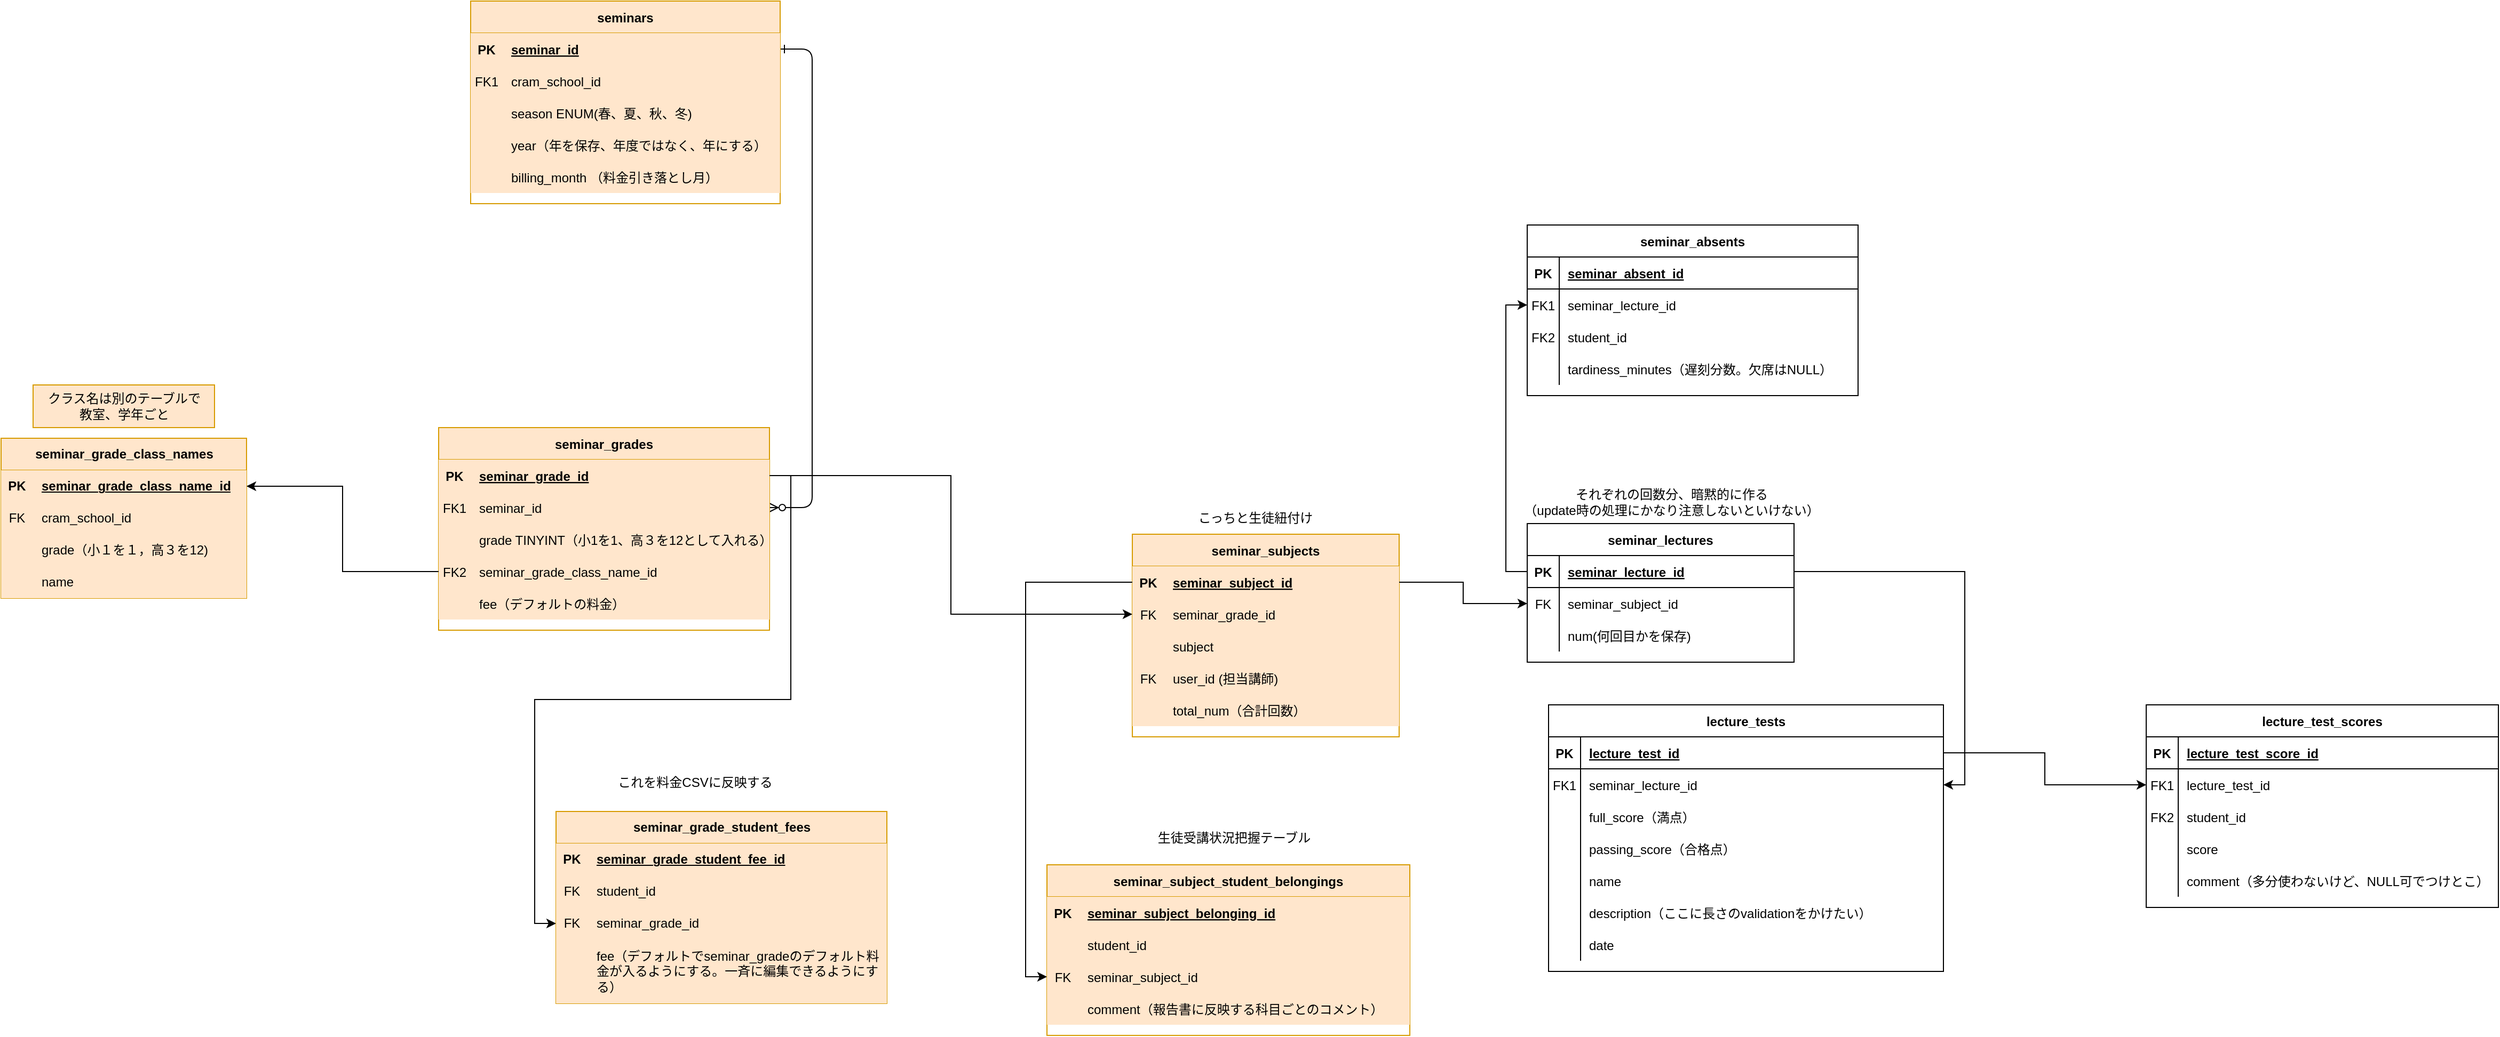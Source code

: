 <mxfile version="26.2.6">
  <diagram id="R2lEEEUBdFMjLlhIrx00" name="Page-1">
    <mxGraphModel dx="2197" dy="831" grid="1" gridSize="10" guides="1" tooltips="1" connect="1" arrows="1" fold="1" page="1" pageScale="1" pageWidth="850" pageHeight="1100" math="0" shadow="0" extFonts="Permanent Marker^https://fonts.googleapis.com/css?family=Permanent+Marker">
      <root>
        <mxCell id="0" />
        <mxCell id="1" parent="0" />
        <mxCell id="C-vyLk0tnHw3VtMMgP7b-12" value="" style="edgeStyle=entityRelationEdgeStyle;endArrow=ERzeroToMany;startArrow=ERone;endFill=1;startFill=0;" parent="1" source="C-vyLk0tnHw3VtMMgP7b-3" target="C-vyLk0tnHw3VtMMgP7b-17" edge="1">
          <mxGeometry width="100" height="100" relative="1" as="geometry">
            <mxPoint x="400" y="180" as="sourcePoint" />
            <mxPoint x="460" y="205" as="targetPoint" />
          </mxGeometry>
        </mxCell>
        <mxCell id="C-vyLk0tnHw3VtMMgP7b-2" value="seminars" style="shape=table;startSize=30;container=1;collapsible=1;childLayout=tableLayout;fixedRows=1;rowLines=0;fontStyle=1;align=center;resizeLast=1;fillColor=#ffe6cc;strokeColor=#d79b00;" parent="1" vertex="1">
          <mxGeometry x="300" y="120" width="290" height="190" as="geometry" />
        </mxCell>
        <mxCell id="C-vyLk0tnHw3VtMMgP7b-3" value="" style="shape=partialRectangle;collapsible=0;dropTarget=0;pointerEvents=0;fillColor=#ffe6cc;points=[[0,0.5],[1,0.5]];portConstraint=eastwest;top=0;left=0;right=0;bottom=1;strokeColor=#d79b00;" parent="C-vyLk0tnHw3VtMMgP7b-2" vertex="1">
          <mxGeometry y="30" width="290" height="30" as="geometry" />
        </mxCell>
        <mxCell id="C-vyLk0tnHw3VtMMgP7b-4" value="PK" style="shape=partialRectangle;overflow=hidden;connectable=0;fillColor=#ffe6cc;top=0;left=0;bottom=0;right=0;fontStyle=1;strokeColor=#d79b00;" parent="C-vyLk0tnHw3VtMMgP7b-3" vertex="1">
          <mxGeometry width="30" height="30" as="geometry">
            <mxRectangle width="30" height="30" as="alternateBounds" />
          </mxGeometry>
        </mxCell>
        <mxCell id="C-vyLk0tnHw3VtMMgP7b-5" value="seminar_id" style="shape=partialRectangle;overflow=hidden;connectable=0;fillColor=#ffe6cc;top=0;left=0;bottom=0;right=0;align=left;spacingLeft=6;fontStyle=5;strokeColor=#d79b00;" parent="C-vyLk0tnHw3VtMMgP7b-3" vertex="1">
          <mxGeometry x="30" width="260" height="30" as="geometry">
            <mxRectangle width="260" height="30" as="alternateBounds" />
          </mxGeometry>
        </mxCell>
        <mxCell id="C-vyLk0tnHw3VtMMgP7b-6" value="" style="shape=partialRectangle;collapsible=0;dropTarget=0;pointerEvents=0;fillColor=#ffe6cc;points=[[0,0.5],[1,0.5]];portConstraint=eastwest;top=0;left=0;right=0;bottom=0;strokeColor=#d79b00;" parent="C-vyLk0tnHw3VtMMgP7b-2" vertex="1">
          <mxGeometry y="60" width="290" height="30" as="geometry" />
        </mxCell>
        <mxCell id="C-vyLk0tnHw3VtMMgP7b-7" value="FK1" style="shape=partialRectangle;overflow=hidden;connectable=0;fillColor=#ffe6cc;top=0;left=0;bottom=0;right=0;strokeColor=#d79b00;" parent="C-vyLk0tnHw3VtMMgP7b-6" vertex="1">
          <mxGeometry width="30" height="30" as="geometry">
            <mxRectangle width="30" height="30" as="alternateBounds" />
          </mxGeometry>
        </mxCell>
        <mxCell id="C-vyLk0tnHw3VtMMgP7b-8" value="cram_school_id" style="shape=partialRectangle;overflow=hidden;connectable=0;fillColor=#ffe6cc;top=0;left=0;bottom=0;right=0;align=left;spacingLeft=6;strokeColor=#d79b00;" parent="C-vyLk0tnHw3VtMMgP7b-6" vertex="1">
          <mxGeometry x="30" width="260" height="30" as="geometry">
            <mxRectangle width="260" height="30" as="alternateBounds" />
          </mxGeometry>
        </mxCell>
        <mxCell id="C-vyLk0tnHw3VtMMgP7b-9" value="" style="shape=partialRectangle;collapsible=0;dropTarget=0;pointerEvents=0;fillColor=#ffe6cc;points=[[0,0.5],[1,0.5]];portConstraint=eastwest;top=0;left=0;right=0;bottom=0;strokeColor=#d79b00;" parent="C-vyLk0tnHw3VtMMgP7b-2" vertex="1">
          <mxGeometry y="90" width="290" height="30" as="geometry" />
        </mxCell>
        <mxCell id="C-vyLk0tnHw3VtMMgP7b-10" value="&#xa;" style="shape=partialRectangle;overflow=hidden;connectable=0;fillColor=#ffe6cc;top=0;left=0;bottom=0;right=0;strokeColor=#d79b00;" parent="C-vyLk0tnHw3VtMMgP7b-9" vertex="1">
          <mxGeometry width="30" height="30" as="geometry">
            <mxRectangle width="30" height="30" as="alternateBounds" />
          </mxGeometry>
        </mxCell>
        <mxCell id="C-vyLk0tnHw3VtMMgP7b-11" value="season ENUM(春、夏、秋、冬)" style="shape=partialRectangle;overflow=hidden;connectable=0;fillColor=#ffe6cc;top=0;left=0;bottom=0;right=0;align=left;spacingLeft=6;strokeColor=#d79b00;" parent="C-vyLk0tnHw3VtMMgP7b-9" vertex="1">
          <mxGeometry x="30" width="260" height="30" as="geometry">
            <mxRectangle width="260" height="30" as="alternateBounds" />
          </mxGeometry>
        </mxCell>
        <mxCell id="bhxIU_9j7YWZjPc_3jV4-1" value="" style="shape=partialRectangle;collapsible=0;dropTarget=0;pointerEvents=0;fillColor=#ffe6cc;points=[[0,0.5],[1,0.5]];portConstraint=eastwest;top=0;left=0;right=0;bottom=0;strokeColor=#d79b00;" parent="C-vyLk0tnHw3VtMMgP7b-2" vertex="1">
          <mxGeometry y="120" width="290" height="30" as="geometry" />
        </mxCell>
        <mxCell id="bhxIU_9j7YWZjPc_3jV4-2" value="&#xa;" style="shape=partialRectangle;overflow=hidden;connectable=0;fillColor=#ffe6cc;top=0;left=0;bottom=0;right=0;strokeColor=#d79b00;" parent="bhxIU_9j7YWZjPc_3jV4-1" vertex="1">
          <mxGeometry width="30" height="30" as="geometry">
            <mxRectangle width="30" height="30" as="alternateBounds" />
          </mxGeometry>
        </mxCell>
        <mxCell id="bhxIU_9j7YWZjPc_3jV4-3" value="year（年を保存、年度ではなく、年にする）" style="shape=partialRectangle;overflow=hidden;connectable=0;fillColor=#ffe6cc;top=0;left=0;bottom=0;right=0;align=left;spacingLeft=6;strokeColor=#d79b00;" parent="bhxIU_9j7YWZjPc_3jV4-1" vertex="1">
          <mxGeometry x="30" width="260" height="30" as="geometry">
            <mxRectangle width="260" height="30" as="alternateBounds" />
          </mxGeometry>
        </mxCell>
        <mxCell id="bhxIU_9j7YWZjPc_3jV4-136" value="" style="shape=partialRectangle;collapsible=0;dropTarget=0;pointerEvents=0;fillColor=#ffe6cc;points=[[0,0.5],[1,0.5]];portConstraint=eastwest;top=0;left=0;right=0;bottom=0;strokeColor=#d79b00;" parent="C-vyLk0tnHw3VtMMgP7b-2" vertex="1">
          <mxGeometry y="150" width="290" height="30" as="geometry" />
        </mxCell>
        <mxCell id="bhxIU_9j7YWZjPc_3jV4-137" value="&#xa;" style="shape=partialRectangle;overflow=hidden;connectable=0;fillColor=#ffe6cc;top=0;left=0;bottom=0;right=0;strokeColor=#d79b00;" parent="bhxIU_9j7YWZjPc_3jV4-136" vertex="1">
          <mxGeometry width="30" height="30" as="geometry">
            <mxRectangle width="30" height="30" as="alternateBounds" />
          </mxGeometry>
        </mxCell>
        <mxCell id="bhxIU_9j7YWZjPc_3jV4-138" value="billing_month （料金引き落とし月）" style="shape=partialRectangle;overflow=hidden;connectable=0;fillColor=#ffe6cc;top=0;left=0;bottom=0;right=0;align=left;spacingLeft=6;strokeColor=#d79b00;" parent="bhxIU_9j7YWZjPc_3jV4-136" vertex="1">
          <mxGeometry x="30" width="260" height="30" as="geometry">
            <mxRectangle width="260" height="30" as="alternateBounds" />
          </mxGeometry>
        </mxCell>
        <mxCell id="C-vyLk0tnHw3VtMMgP7b-13" value="seminar_grades" style="shape=table;startSize=30;container=1;collapsible=1;childLayout=tableLayout;fixedRows=1;rowLines=0;fontStyle=1;align=center;resizeLast=1;fillColor=#ffe6cc;strokeColor=#d79b00;" parent="1" vertex="1">
          <mxGeometry x="270" y="520" width="310" height="190" as="geometry" />
        </mxCell>
        <mxCell id="C-vyLk0tnHw3VtMMgP7b-14" value="" style="shape=partialRectangle;collapsible=0;dropTarget=0;pointerEvents=0;fillColor=#ffe6cc;points=[[0,0.5],[1,0.5]];portConstraint=eastwest;top=0;left=0;right=0;bottom=1;strokeColor=#d79b00;" parent="C-vyLk0tnHw3VtMMgP7b-13" vertex="1">
          <mxGeometry y="30" width="310" height="30" as="geometry" />
        </mxCell>
        <mxCell id="C-vyLk0tnHw3VtMMgP7b-15" value="PK" style="shape=partialRectangle;overflow=hidden;connectable=0;fillColor=#ffe6cc;top=0;left=0;bottom=0;right=0;fontStyle=1;strokeColor=#d79b00;" parent="C-vyLk0tnHw3VtMMgP7b-14" vertex="1">
          <mxGeometry width="30" height="30" as="geometry">
            <mxRectangle width="30" height="30" as="alternateBounds" />
          </mxGeometry>
        </mxCell>
        <mxCell id="C-vyLk0tnHw3VtMMgP7b-16" value="seminar_grade_id" style="shape=partialRectangle;overflow=hidden;connectable=0;fillColor=#ffe6cc;top=0;left=0;bottom=0;right=0;align=left;spacingLeft=6;fontStyle=5;strokeColor=#d79b00;" parent="C-vyLk0tnHw3VtMMgP7b-14" vertex="1">
          <mxGeometry x="30" width="280" height="30" as="geometry">
            <mxRectangle width="280" height="30" as="alternateBounds" />
          </mxGeometry>
        </mxCell>
        <mxCell id="C-vyLk0tnHw3VtMMgP7b-17" value="" style="shape=partialRectangle;collapsible=0;dropTarget=0;pointerEvents=0;fillColor=#ffe6cc;points=[[0,0.5],[1,0.5]];portConstraint=eastwest;top=0;left=0;right=0;bottom=0;strokeColor=#d79b00;" parent="C-vyLk0tnHw3VtMMgP7b-13" vertex="1">
          <mxGeometry y="60" width="310" height="30" as="geometry" />
        </mxCell>
        <mxCell id="C-vyLk0tnHw3VtMMgP7b-18" value="FK1" style="shape=partialRectangle;overflow=hidden;connectable=0;fillColor=#ffe6cc;top=0;left=0;bottom=0;right=0;strokeColor=#d79b00;" parent="C-vyLk0tnHw3VtMMgP7b-17" vertex="1">
          <mxGeometry width="30" height="30" as="geometry">
            <mxRectangle width="30" height="30" as="alternateBounds" />
          </mxGeometry>
        </mxCell>
        <mxCell id="C-vyLk0tnHw3VtMMgP7b-19" value="seminar_id" style="shape=partialRectangle;overflow=hidden;connectable=0;fillColor=#ffe6cc;top=0;left=0;bottom=0;right=0;align=left;spacingLeft=6;strokeColor=#d79b00;" parent="C-vyLk0tnHw3VtMMgP7b-17" vertex="1">
          <mxGeometry x="30" width="280" height="30" as="geometry">
            <mxRectangle width="280" height="30" as="alternateBounds" />
          </mxGeometry>
        </mxCell>
        <mxCell id="bhxIU_9j7YWZjPc_3jV4-40" value="" style="shape=partialRectangle;collapsible=0;dropTarget=0;pointerEvents=0;fillColor=#ffe6cc;points=[[0,0.5],[1,0.5]];portConstraint=eastwest;top=0;left=0;right=0;bottom=0;strokeColor=#d79b00;" parent="C-vyLk0tnHw3VtMMgP7b-13" vertex="1">
          <mxGeometry y="90" width="310" height="30" as="geometry" />
        </mxCell>
        <mxCell id="bhxIU_9j7YWZjPc_3jV4-41" value="&#xa;" style="shape=partialRectangle;overflow=hidden;connectable=0;fillColor=#ffe6cc;top=0;left=0;bottom=0;right=0;strokeColor=#d79b00;" parent="bhxIU_9j7YWZjPc_3jV4-40" vertex="1">
          <mxGeometry width="30" height="30" as="geometry">
            <mxRectangle width="30" height="30" as="alternateBounds" />
          </mxGeometry>
        </mxCell>
        <mxCell id="bhxIU_9j7YWZjPc_3jV4-42" value="grade TINYINT（小1を1、高３を12として入れる）" style="shape=partialRectangle;overflow=hidden;connectable=0;fillColor=#ffe6cc;top=0;left=0;bottom=0;right=0;align=left;spacingLeft=6;strokeColor=#d79b00;" parent="bhxIU_9j7YWZjPc_3jV4-40" vertex="1">
          <mxGeometry x="30" width="280" height="30" as="geometry">
            <mxRectangle width="280" height="30" as="alternateBounds" />
          </mxGeometry>
        </mxCell>
        <mxCell id="bhxIU_9j7YWZjPc_3jV4-43" value="" style="shape=partialRectangle;collapsible=0;dropTarget=0;pointerEvents=0;fillColor=#ffe6cc;points=[[0,0.5],[1,0.5]];portConstraint=eastwest;top=0;left=0;right=0;bottom=0;strokeColor=#d79b00;" parent="C-vyLk0tnHw3VtMMgP7b-13" vertex="1">
          <mxGeometry y="120" width="310" height="30" as="geometry" />
        </mxCell>
        <mxCell id="bhxIU_9j7YWZjPc_3jV4-44" value="FK2" style="shape=partialRectangle;overflow=hidden;connectable=0;fillColor=#ffe6cc;top=0;left=0;bottom=0;right=0;strokeColor=#d79b00;" parent="bhxIU_9j7YWZjPc_3jV4-43" vertex="1">
          <mxGeometry width="30" height="30" as="geometry">
            <mxRectangle width="30" height="30" as="alternateBounds" />
          </mxGeometry>
        </mxCell>
        <mxCell id="bhxIU_9j7YWZjPc_3jV4-45" value="seminar_grade_class_name_id" style="shape=partialRectangle;overflow=hidden;connectable=0;fillColor=#ffe6cc;top=0;left=0;bottom=0;right=0;align=left;spacingLeft=6;strokeColor=#d79b00;" parent="bhxIU_9j7YWZjPc_3jV4-43" vertex="1">
          <mxGeometry x="30" width="280" height="30" as="geometry">
            <mxRectangle width="280" height="30" as="alternateBounds" />
          </mxGeometry>
        </mxCell>
        <mxCell id="C-vyLk0tnHw3VtMMgP7b-20" value="" style="shape=partialRectangle;collapsible=0;dropTarget=0;pointerEvents=0;fillColor=#ffe6cc;points=[[0,0.5],[1,0.5]];portConstraint=eastwest;top=0;left=0;right=0;bottom=0;strokeColor=#d79b00;" parent="C-vyLk0tnHw3VtMMgP7b-13" vertex="1">
          <mxGeometry y="150" width="310" height="30" as="geometry" />
        </mxCell>
        <mxCell id="C-vyLk0tnHw3VtMMgP7b-21" value="" style="shape=partialRectangle;overflow=hidden;connectable=0;fillColor=#ffe6cc;top=0;left=0;bottom=0;right=0;strokeColor=#d79b00;" parent="C-vyLk0tnHw3VtMMgP7b-20" vertex="1">
          <mxGeometry width="30" height="30" as="geometry">
            <mxRectangle width="30" height="30" as="alternateBounds" />
          </mxGeometry>
        </mxCell>
        <mxCell id="C-vyLk0tnHw3VtMMgP7b-22" value="fee（デフォルトの料金）" style="shape=partialRectangle;overflow=hidden;connectable=0;fillColor=#ffe6cc;top=0;left=0;bottom=0;right=0;align=left;spacingLeft=6;strokeColor=#d79b00;" parent="C-vyLk0tnHw3VtMMgP7b-20" vertex="1">
          <mxGeometry x="30" width="280" height="30" as="geometry">
            <mxRectangle width="280" height="30" as="alternateBounds" />
          </mxGeometry>
        </mxCell>
        <mxCell id="bhxIU_9j7YWZjPc_3jV4-23" value="seminar_subjects" style="shape=table;startSize=30;container=1;collapsible=1;childLayout=tableLayout;fixedRows=1;rowLines=0;fontStyle=1;align=center;resizeLast=1;fillColor=#ffe6cc;strokeColor=#d79b00;" parent="1" vertex="1">
          <mxGeometry x="920" y="620" width="250" height="190" as="geometry" />
        </mxCell>
        <mxCell id="bhxIU_9j7YWZjPc_3jV4-24" value="" style="shape=partialRectangle;collapsible=0;dropTarget=0;pointerEvents=0;fillColor=#ffe6cc;points=[[0,0.5],[1,0.5]];portConstraint=eastwest;top=0;left=0;right=0;bottom=1;strokeColor=#d79b00;" parent="bhxIU_9j7YWZjPc_3jV4-23" vertex="1">
          <mxGeometry y="30" width="250" height="30" as="geometry" />
        </mxCell>
        <mxCell id="bhxIU_9j7YWZjPc_3jV4-25" value="PK" style="shape=partialRectangle;overflow=hidden;connectable=0;fillColor=#ffe6cc;top=0;left=0;bottom=0;right=0;fontStyle=1;strokeColor=#d79b00;" parent="bhxIU_9j7YWZjPc_3jV4-24" vertex="1">
          <mxGeometry width="30" height="30" as="geometry">
            <mxRectangle width="30" height="30" as="alternateBounds" />
          </mxGeometry>
        </mxCell>
        <mxCell id="bhxIU_9j7YWZjPc_3jV4-26" value="seminar_subject_id" style="shape=partialRectangle;overflow=hidden;connectable=0;fillColor=#ffe6cc;top=0;left=0;bottom=0;right=0;align=left;spacingLeft=6;fontStyle=5;strokeColor=#d79b00;" parent="bhxIU_9j7YWZjPc_3jV4-24" vertex="1">
          <mxGeometry x="30" width="220" height="30" as="geometry">
            <mxRectangle width="220" height="30" as="alternateBounds" />
          </mxGeometry>
        </mxCell>
        <mxCell id="bhxIU_9j7YWZjPc_3jV4-27" value="" style="shape=partialRectangle;collapsible=0;dropTarget=0;pointerEvents=0;fillColor=#ffe6cc;points=[[0,0.5],[1,0.5]];portConstraint=eastwest;top=0;left=0;right=0;bottom=0;strokeColor=#d79b00;" parent="bhxIU_9j7YWZjPc_3jV4-23" vertex="1">
          <mxGeometry y="60" width="250" height="30" as="geometry" />
        </mxCell>
        <mxCell id="bhxIU_9j7YWZjPc_3jV4-28" value="FK" style="shape=partialRectangle;overflow=hidden;connectable=0;fillColor=#ffe6cc;top=0;left=0;bottom=0;right=0;strokeColor=#d79b00;" parent="bhxIU_9j7YWZjPc_3jV4-27" vertex="1">
          <mxGeometry width="30" height="30" as="geometry">
            <mxRectangle width="30" height="30" as="alternateBounds" />
          </mxGeometry>
        </mxCell>
        <mxCell id="bhxIU_9j7YWZjPc_3jV4-29" value="seminar_grade_id" style="shape=partialRectangle;overflow=hidden;connectable=0;fillColor=#ffe6cc;top=0;left=0;bottom=0;right=0;align=left;spacingLeft=6;strokeColor=#d79b00;" parent="bhxIU_9j7YWZjPc_3jV4-27" vertex="1">
          <mxGeometry x="30" width="220" height="30" as="geometry">
            <mxRectangle width="220" height="30" as="alternateBounds" />
          </mxGeometry>
        </mxCell>
        <mxCell id="bhxIU_9j7YWZjPc_3jV4-30" value="" style="shape=partialRectangle;collapsible=0;dropTarget=0;pointerEvents=0;fillColor=#ffe6cc;points=[[0,0.5],[1,0.5]];portConstraint=eastwest;top=0;left=0;right=0;bottom=0;strokeColor=#d79b00;" parent="bhxIU_9j7YWZjPc_3jV4-23" vertex="1">
          <mxGeometry y="90" width="250" height="30" as="geometry" />
        </mxCell>
        <mxCell id="bhxIU_9j7YWZjPc_3jV4-31" value="&#xa;" style="shape=partialRectangle;overflow=hidden;connectable=0;fillColor=#ffe6cc;top=0;left=0;bottom=0;right=0;strokeColor=#d79b00;" parent="bhxIU_9j7YWZjPc_3jV4-30" vertex="1">
          <mxGeometry width="30" height="30" as="geometry">
            <mxRectangle width="30" height="30" as="alternateBounds" />
          </mxGeometry>
        </mxCell>
        <mxCell id="bhxIU_9j7YWZjPc_3jV4-32" value="subject" style="shape=partialRectangle;overflow=hidden;connectable=0;fillColor=#ffe6cc;top=0;left=0;bottom=0;right=0;align=left;spacingLeft=6;strokeColor=#d79b00;" parent="bhxIU_9j7YWZjPc_3jV4-30" vertex="1">
          <mxGeometry x="30" width="220" height="30" as="geometry">
            <mxRectangle width="220" height="30" as="alternateBounds" />
          </mxGeometry>
        </mxCell>
        <mxCell id="bhxIU_9j7YWZjPc_3jV4-33" value="" style="shape=partialRectangle;collapsible=0;dropTarget=0;pointerEvents=0;fillColor=#ffe6cc;points=[[0,0.5],[1,0.5]];portConstraint=eastwest;top=0;left=0;right=0;bottom=0;strokeColor=#d79b00;" parent="bhxIU_9j7YWZjPc_3jV4-23" vertex="1">
          <mxGeometry y="120" width="250" height="30" as="geometry" />
        </mxCell>
        <mxCell id="bhxIU_9j7YWZjPc_3jV4-34" value="FK" style="shape=partialRectangle;overflow=hidden;connectable=0;fillColor=#ffe6cc;top=0;left=0;bottom=0;right=0;strokeColor=#d79b00;" parent="bhxIU_9j7YWZjPc_3jV4-33" vertex="1">
          <mxGeometry width="30" height="30" as="geometry">
            <mxRectangle width="30" height="30" as="alternateBounds" />
          </mxGeometry>
        </mxCell>
        <mxCell id="bhxIU_9j7YWZjPc_3jV4-35" value="user_id (担当講師)" style="shape=partialRectangle;overflow=hidden;connectable=0;fillColor=#ffe6cc;top=0;left=0;bottom=0;right=0;align=left;spacingLeft=6;strokeColor=#d79b00;" parent="bhxIU_9j7YWZjPc_3jV4-33" vertex="1">
          <mxGeometry x="30" width="220" height="30" as="geometry">
            <mxRectangle width="220" height="30" as="alternateBounds" />
          </mxGeometry>
        </mxCell>
        <mxCell id="bhxIU_9j7YWZjPc_3jV4-64" value="" style="shape=partialRectangle;collapsible=0;dropTarget=0;pointerEvents=0;fillColor=#ffe6cc;points=[[0,0.5],[1,0.5]];portConstraint=eastwest;top=0;left=0;right=0;bottom=0;strokeColor=#d79b00;" parent="bhxIU_9j7YWZjPc_3jV4-23" vertex="1">
          <mxGeometry y="150" width="250" height="30" as="geometry" />
        </mxCell>
        <mxCell id="bhxIU_9j7YWZjPc_3jV4-65" value="" style="shape=partialRectangle;overflow=hidden;connectable=0;fillColor=#ffe6cc;top=0;left=0;bottom=0;right=0;strokeColor=#d79b00;" parent="bhxIU_9j7YWZjPc_3jV4-64" vertex="1">
          <mxGeometry width="30" height="30" as="geometry">
            <mxRectangle width="30" height="30" as="alternateBounds" />
          </mxGeometry>
        </mxCell>
        <mxCell id="bhxIU_9j7YWZjPc_3jV4-66" value="total_num（合計回数）" style="shape=partialRectangle;overflow=hidden;connectable=0;fillColor=#ffe6cc;top=0;left=0;bottom=0;right=0;align=left;spacingLeft=6;strokeColor=#d79b00;" parent="bhxIU_9j7YWZjPc_3jV4-64" vertex="1">
          <mxGeometry x="30" width="220" height="30" as="geometry">
            <mxRectangle width="220" height="30" as="alternateBounds" />
          </mxGeometry>
        </mxCell>
        <mxCell id="bhxIU_9j7YWZjPc_3jV4-39" style="edgeStyle=orthogonalEdgeStyle;rounded=0;orthogonalLoop=1;jettySize=auto;html=1;exitX=1;exitY=0.5;exitDx=0;exitDy=0;" parent="1" source="C-vyLk0tnHw3VtMMgP7b-14" target="bhxIU_9j7YWZjPc_3jV4-27" edge="1">
          <mxGeometry relative="1" as="geometry" />
        </mxCell>
        <mxCell id="bhxIU_9j7YWZjPc_3jV4-46" value="seminar_lectures" style="shape=table;startSize=30;container=1;collapsible=1;childLayout=tableLayout;fixedRows=1;rowLines=0;fontStyle=1;align=center;resizeLast=1;" parent="1" vertex="1">
          <mxGeometry x="1290" y="610" width="250" height="130" as="geometry" />
        </mxCell>
        <mxCell id="bhxIU_9j7YWZjPc_3jV4-47" value="" style="shape=partialRectangle;collapsible=0;dropTarget=0;pointerEvents=0;fillColor=none;points=[[0,0.5],[1,0.5]];portConstraint=eastwest;top=0;left=0;right=0;bottom=1;" parent="bhxIU_9j7YWZjPc_3jV4-46" vertex="1">
          <mxGeometry y="30" width="250" height="30" as="geometry" />
        </mxCell>
        <mxCell id="bhxIU_9j7YWZjPc_3jV4-48" value="PK" style="shape=partialRectangle;overflow=hidden;connectable=0;fillColor=none;top=0;left=0;bottom=0;right=0;fontStyle=1;" parent="bhxIU_9j7YWZjPc_3jV4-47" vertex="1">
          <mxGeometry width="30" height="30" as="geometry">
            <mxRectangle width="30" height="30" as="alternateBounds" />
          </mxGeometry>
        </mxCell>
        <mxCell id="bhxIU_9j7YWZjPc_3jV4-49" value="seminar_lecture_id" style="shape=partialRectangle;overflow=hidden;connectable=0;fillColor=none;top=0;left=0;bottom=0;right=0;align=left;spacingLeft=6;fontStyle=5;" parent="bhxIU_9j7YWZjPc_3jV4-47" vertex="1">
          <mxGeometry x="30" width="220" height="30" as="geometry">
            <mxRectangle width="220" height="30" as="alternateBounds" />
          </mxGeometry>
        </mxCell>
        <mxCell id="bhxIU_9j7YWZjPc_3jV4-50" value="" style="shape=partialRectangle;collapsible=0;dropTarget=0;pointerEvents=0;fillColor=none;points=[[0,0.5],[1,0.5]];portConstraint=eastwest;top=0;left=0;right=0;bottom=0;" parent="bhxIU_9j7YWZjPc_3jV4-46" vertex="1">
          <mxGeometry y="60" width="250" height="30" as="geometry" />
        </mxCell>
        <mxCell id="bhxIU_9j7YWZjPc_3jV4-51" value="FK" style="shape=partialRectangle;overflow=hidden;connectable=0;fillColor=none;top=0;left=0;bottom=0;right=0;" parent="bhxIU_9j7YWZjPc_3jV4-50" vertex="1">
          <mxGeometry width="30" height="30" as="geometry">
            <mxRectangle width="30" height="30" as="alternateBounds" />
          </mxGeometry>
        </mxCell>
        <mxCell id="bhxIU_9j7YWZjPc_3jV4-52" value="seminar_subject_id" style="shape=partialRectangle;overflow=hidden;connectable=0;fillColor=none;top=0;left=0;bottom=0;right=0;align=left;spacingLeft=6;" parent="bhxIU_9j7YWZjPc_3jV4-50" vertex="1">
          <mxGeometry x="30" width="220" height="30" as="geometry">
            <mxRectangle width="220" height="30" as="alternateBounds" />
          </mxGeometry>
        </mxCell>
        <mxCell id="bhxIU_9j7YWZjPc_3jV4-53" value="" style="shape=partialRectangle;collapsible=0;dropTarget=0;pointerEvents=0;fillColor=none;points=[[0,0.5],[1,0.5]];portConstraint=eastwest;top=0;left=0;right=0;bottom=0;" parent="bhxIU_9j7YWZjPc_3jV4-46" vertex="1">
          <mxGeometry y="90" width="250" height="30" as="geometry" />
        </mxCell>
        <mxCell id="bhxIU_9j7YWZjPc_3jV4-54" value="&#xa;" style="shape=partialRectangle;overflow=hidden;connectable=0;fillColor=none;top=0;left=0;bottom=0;right=0;" parent="bhxIU_9j7YWZjPc_3jV4-53" vertex="1">
          <mxGeometry width="30" height="30" as="geometry">
            <mxRectangle width="30" height="30" as="alternateBounds" />
          </mxGeometry>
        </mxCell>
        <mxCell id="bhxIU_9j7YWZjPc_3jV4-55" value="num(何回目かを保存)" style="shape=partialRectangle;overflow=hidden;connectable=0;fillColor=none;top=0;left=0;bottom=0;right=0;align=left;spacingLeft=6;" parent="bhxIU_9j7YWZjPc_3jV4-53" vertex="1">
          <mxGeometry x="30" width="220" height="30" as="geometry">
            <mxRectangle width="220" height="30" as="alternateBounds" />
          </mxGeometry>
        </mxCell>
        <mxCell id="bhxIU_9j7YWZjPc_3jV4-62" style="edgeStyle=orthogonalEdgeStyle;rounded=0;orthogonalLoop=1;jettySize=auto;html=1;exitX=1;exitY=0.5;exitDx=0;exitDy=0;" parent="1" source="bhxIU_9j7YWZjPc_3jV4-24" target="bhxIU_9j7YWZjPc_3jV4-50" edge="1">
          <mxGeometry relative="1" as="geometry" />
        </mxCell>
        <mxCell id="bhxIU_9j7YWZjPc_3jV4-68" value="こっちと生徒紐付け" style="text;html=1;align=center;verticalAlign=middle;resizable=0;points=[];autosize=1;strokeColor=none;fillColor=none;" parent="1" vertex="1">
          <mxGeometry x="970" y="590" width="130" height="30" as="geometry" />
        </mxCell>
        <mxCell id="bhxIU_9j7YWZjPc_3jV4-69" value="クラス名は別のテーブルで&lt;br&gt;教室、学年ごと" style="text;html=1;align=center;verticalAlign=middle;resizable=0;points=[];autosize=1;strokeColor=#d79b00;fillColor=#ffe6cc;" parent="1" vertex="1">
          <mxGeometry x="-110" y="480" width="170" height="40" as="geometry" />
        </mxCell>
        <mxCell id="bhxIU_9j7YWZjPc_3jV4-72" value="seminar_subject_student_belongings" style="shape=table;startSize=30;container=1;collapsible=1;childLayout=tableLayout;fixedRows=1;rowLines=0;fontStyle=1;align=center;resizeLast=1;fillColor=#ffe6cc;strokeColor=#d79b00;" parent="1" vertex="1">
          <mxGeometry x="840" y="930" width="340" height="160" as="geometry" />
        </mxCell>
        <mxCell id="bhxIU_9j7YWZjPc_3jV4-73" value="" style="shape=partialRectangle;collapsible=0;dropTarget=0;pointerEvents=0;fillColor=#ffe6cc;points=[[0,0.5],[1,0.5]];portConstraint=eastwest;top=0;left=0;right=0;bottom=1;strokeColor=#d79b00;" parent="bhxIU_9j7YWZjPc_3jV4-72" vertex="1">
          <mxGeometry y="30" width="340" height="30" as="geometry" />
        </mxCell>
        <mxCell id="bhxIU_9j7YWZjPc_3jV4-74" value="PK" style="shape=partialRectangle;overflow=hidden;connectable=0;fillColor=#ffe6cc;top=0;left=0;bottom=0;right=0;fontStyle=1;strokeColor=#d79b00;" parent="bhxIU_9j7YWZjPc_3jV4-73" vertex="1">
          <mxGeometry width="30" height="30" as="geometry">
            <mxRectangle width="30" height="30" as="alternateBounds" />
          </mxGeometry>
        </mxCell>
        <mxCell id="bhxIU_9j7YWZjPc_3jV4-75" value="seminar_subject_belonging_id" style="shape=partialRectangle;overflow=hidden;connectable=0;fillColor=#ffe6cc;top=0;left=0;bottom=0;right=0;align=left;spacingLeft=6;fontStyle=5;strokeColor=#d79b00;" parent="bhxIU_9j7YWZjPc_3jV4-73" vertex="1">
          <mxGeometry x="30" width="310" height="30" as="geometry">
            <mxRectangle width="310" height="30" as="alternateBounds" />
          </mxGeometry>
        </mxCell>
        <mxCell id="bhxIU_9j7YWZjPc_3jV4-76" value="" style="shape=partialRectangle;collapsible=0;dropTarget=0;pointerEvents=0;fillColor=#ffe6cc;points=[[0,0.5],[1,0.5]];portConstraint=eastwest;top=0;left=0;right=0;bottom=0;strokeColor=#d79b00;" parent="bhxIU_9j7YWZjPc_3jV4-72" vertex="1">
          <mxGeometry y="60" width="340" height="30" as="geometry" />
        </mxCell>
        <mxCell id="bhxIU_9j7YWZjPc_3jV4-77" value="" style="shape=partialRectangle;overflow=hidden;connectable=0;fillColor=#ffe6cc;top=0;left=0;bottom=0;right=0;strokeColor=#d79b00;" parent="bhxIU_9j7YWZjPc_3jV4-76" vertex="1">
          <mxGeometry width="30" height="30" as="geometry">
            <mxRectangle width="30" height="30" as="alternateBounds" />
          </mxGeometry>
        </mxCell>
        <mxCell id="bhxIU_9j7YWZjPc_3jV4-78" value="student_id" style="shape=partialRectangle;overflow=hidden;connectable=0;fillColor=#ffe6cc;top=0;left=0;bottom=0;right=0;align=left;spacingLeft=6;strokeColor=#d79b00;" parent="bhxIU_9j7YWZjPc_3jV4-76" vertex="1">
          <mxGeometry x="30" width="310" height="30" as="geometry">
            <mxRectangle width="310" height="30" as="alternateBounds" />
          </mxGeometry>
        </mxCell>
        <mxCell id="bhxIU_9j7YWZjPc_3jV4-79" value="" style="shape=partialRectangle;collapsible=0;dropTarget=0;pointerEvents=0;fillColor=#ffe6cc;points=[[0,0.5],[1,0.5]];portConstraint=eastwest;top=0;left=0;right=0;bottom=0;strokeColor=#d79b00;" parent="bhxIU_9j7YWZjPc_3jV4-72" vertex="1">
          <mxGeometry y="90" width="340" height="30" as="geometry" />
        </mxCell>
        <mxCell id="bhxIU_9j7YWZjPc_3jV4-80" value="FK" style="shape=partialRectangle;overflow=hidden;connectable=0;fillColor=#ffe6cc;top=0;left=0;bottom=0;right=0;strokeColor=#d79b00;" parent="bhxIU_9j7YWZjPc_3jV4-79" vertex="1">
          <mxGeometry width="30" height="30" as="geometry">
            <mxRectangle width="30" height="30" as="alternateBounds" />
          </mxGeometry>
        </mxCell>
        <mxCell id="bhxIU_9j7YWZjPc_3jV4-81" value="seminar_subject_id" style="shape=partialRectangle;overflow=hidden;connectable=0;fillColor=#ffe6cc;top=0;left=0;bottom=0;right=0;align=left;spacingLeft=6;strokeColor=#d79b00;" parent="bhxIU_9j7YWZjPc_3jV4-79" vertex="1">
          <mxGeometry x="30" width="310" height="30" as="geometry">
            <mxRectangle width="310" height="30" as="alternateBounds" />
          </mxGeometry>
        </mxCell>
        <mxCell id="bhxIU_9j7YWZjPc_3jV4-173" value="" style="shape=partialRectangle;collapsible=0;dropTarget=0;pointerEvents=0;fillColor=#ffe6cc;points=[[0,0.5],[1,0.5]];portConstraint=eastwest;top=0;left=0;right=0;bottom=0;strokeColor=#d79b00;" parent="bhxIU_9j7YWZjPc_3jV4-72" vertex="1">
          <mxGeometry y="120" width="340" height="30" as="geometry" />
        </mxCell>
        <mxCell id="bhxIU_9j7YWZjPc_3jV4-174" value="" style="shape=partialRectangle;overflow=hidden;connectable=0;fillColor=#ffe6cc;top=0;left=0;bottom=0;right=0;strokeColor=#d79b00;" parent="bhxIU_9j7YWZjPc_3jV4-173" vertex="1">
          <mxGeometry width="30" height="30" as="geometry">
            <mxRectangle width="30" height="30" as="alternateBounds" />
          </mxGeometry>
        </mxCell>
        <mxCell id="bhxIU_9j7YWZjPc_3jV4-175" value="comment（報告書に反映する科目ごとのコメント）" style="shape=partialRectangle;overflow=hidden;connectable=0;fillColor=#ffe6cc;top=0;left=0;bottom=0;right=0;align=left;spacingLeft=6;strokeColor=#d79b00;" parent="bhxIU_9j7YWZjPc_3jV4-173" vertex="1">
          <mxGeometry x="30" width="310" height="30" as="geometry">
            <mxRectangle width="310" height="30" as="alternateBounds" />
          </mxGeometry>
        </mxCell>
        <mxCell id="bhxIU_9j7YWZjPc_3jV4-85" style="edgeStyle=orthogonalEdgeStyle;rounded=0;orthogonalLoop=1;jettySize=auto;html=1;exitX=0;exitY=0.5;exitDx=0;exitDy=0;entryX=0;entryY=0.5;entryDx=0;entryDy=0;" parent="1" source="bhxIU_9j7YWZjPc_3jV4-24" target="bhxIU_9j7YWZjPc_3jV4-79" edge="1">
          <mxGeometry relative="1" as="geometry" />
        </mxCell>
        <mxCell id="bhxIU_9j7YWZjPc_3jV4-86" value="seminar_absents" style="shape=table;startSize=30;container=1;collapsible=1;childLayout=tableLayout;fixedRows=1;rowLines=0;fontStyle=1;align=center;resizeLast=1;" parent="1" vertex="1">
          <mxGeometry x="1290" y="330" width="310" height="160" as="geometry" />
        </mxCell>
        <mxCell id="bhxIU_9j7YWZjPc_3jV4-87" value="" style="shape=partialRectangle;collapsible=0;dropTarget=0;pointerEvents=0;fillColor=none;points=[[0,0.5],[1,0.5]];portConstraint=eastwest;top=0;left=0;right=0;bottom=1;" parent="bhxIU_9j7YWZjPc_3jV4-86" vertex="1">
          <mxGeometry y="30" width="310" height="30" as="geometry" />
        </mxCell>
        <mxCell id="bhxIU_9j7YWZjPc_3jV4-88" value="PK" style="shape=partialRectangle;overflow=hidden;connectable=0;fillColor=none;top=0;left=0;bottom=0;right=0;fontStyle=1;" parent="bhxIU_9j7YWZjPc_3jV4-87" vertex="1">
          <mxGeometry width="30" height="30" as="geometry">
            <mxRectangle width="30" height="30" as="alternateBounds" />
          </mxGeometry>
        </mxCell>
        <mxCell id="bhxIU_9j7YWZjPc_3jV4-89" value="seminar_absent_id" style="shape=partialRectangle;overflow=hidden;connectable=0;fillColor=none;top=0;left=0;bottom=0;right=0;align=left;spacingLeft=6;fontStyle=5;" parent="bhxIU_9j7YWZjPc_3jV4-87" vertex="1">
          <mxGeometry x="30" width="280" height="30" as="geometry">
            <mxRectangle width="280" height="30" as="alternateBounds" />
          </mxGeometry>
        </mxCell>
        <mxCell id="bhxIU_9j7YWZjPc_3jV4-90" value="" style="shape=partialRectangle;collapsible=0;dropTarget=0;pointerEvents=0;fillColor=none;points=[[0,0.5],[1,0.5]];portConstraint=eastwest;top=0;left=0;right=0;bottom=0;" parent="bhxIU_9j7YWZjPc_3jV4-86" vertex="1">
          <mxGeometry y="60" width="310" height="30" as="geometry" />
        </mxCell>
        <mxCell id="bhxIU_9j7YWZjPc_3jV4-91" value="FK1" style="shape=partialRectangle;overflow=hidden;connectable=0;fillColor=none;top=0;left=0;bottom=0;right=0;" parent="bhxIU_9j7YWZjPc_3jV4-90" vertex="1">
          <mxGeometry width="30" height="30" as="geometry">
            <mxRectangle width="30" height="30" as="alternateBounds" />
          </mxGeometry>
        </mxCell>
        <mxCell id="bhxIU_9j7YWZjPc_3jV4-92" value="seminar_lecture_id" style="shape=partialRectangle;overflow=hidden;connectable=0;fillColor=none;top=0;left=0;bottom=0;right=0;align=left;spacingLeft=6;" parent="bhxIU_9j7YWZjPc_3jV4-90" vertex="1">
          <mxGeometry x="30" width="280" height="30" as="geometry">
            <mxRectangle width="280" height="30" as="alternateBounds" />
          </mxGeometry>
        </mxCell>
        <mxCell id="bhxIU_9j7YWZjPc_3jV4-93" value="" style="shape=partialRectangle;collapsible=0;dropTarget=0;pointerEvents=0;fillColor=none;points=[[0,0.5],[1,0.5]];portConstraint=eastwest;top=0;left=0;right=0;bottom=0;" parent="bhxIU_9j7YWZjPc_3jV4-86" vertex="1">
          <mxGeometry y="90" width="310" height="30" as="geometry" />
        </mxCell>
        <mxCell id="bhxIU_9j7YWZjPc_3jV4-94" value="FK2" style="shape=partialRectangle;overflow=hidden;connectable=0;fillColor=none;top=0;left=0;bottom=0;right=0;" parent="bhxIU_9j7YWZjPc_3jV4-93" vertex="1">
          <mxGeometry width="30" height="30" as="geometry">
            <mxRectangle width="30" height="30" as="alternateBounds" />
          </mxGeometry>
        </mxCell>
        <mxCell id="bhxIU_9j7YWZjPc_3jV4-95" value="student_id" style="shape=partialRectangle;overflow=hidden;connectable=0;fillColor=none;top=0;left=0;bottom=0;right=0;align=left;spacingLeft=6;" parent="bhxIU_9j7YWZjPc_3jV4-93" vertex="1">
          <mxGeometry x="30" width="280" height="30" as="geometry">
            <mxRectangle width="280" height="30" as="alternateBounds" />
          </mxGeometry>
        </mxCell>
        <mxCell id="bhxIU_9j7YWZjPc_3jV4-96" value="" style="shape=partialRectangle;collapsible=0;dropTarget=0;pointerEvents=0;fillColor=none;points=[[0,0.5],[1,0.5]];portConstraint=eastwest;top=0;left=0;right=0;bottom=0;" parent="bhxIU_9j7YWZjPc_3jV4-86" vertex="1">
          <mxGeometry y="120" width="310" height="30" as="geometry" />
        </mxCell>
        <mxCell id="bhxIU_9j7YWZjPc_3jV4-97" value="" style="shape=partialRectangle;overflow=hidden;connectable=0;fillColor=none;top=0;left=0;bottom=0;right=0;" parent="bhxIU_9j7YWZjPc_3jV4-96" vertex="1">
          <mxGeometry width="30" height="30" as="geometry">
            <mxRectangle width="30" height="30" as="alternateBounds" />
          </mxGeometry>
        </mxCell>
        <mxCell id="bhxIU_9j7YWZjPc_3jV4-98" value="tardiness_minutes（遅刻分数。欠席はNULL）" style="shape=partialRectangle;overflow=hidden;connectable=0;fillColor=none;top=0;left=0;bottom=0;right=0;align=left;spacingLeft=6;" parent="bhxIU_9j7YWZjPc_3jV4-96" vertex="1">
          <mxGeometry x="30" width="280" height="30" as="geometry">
            <mxRectangle width="280" height="30" as="alternateBounds" />
          </mxGeometry>
        </mxCell>
        <mxCell id="bhxIU_9j7YWZjPc_3jV4-99" style="edgeStyle=orthogonalEdgeStyle;rounded=0;orthogonalLoop=1;jettySize=auto;html=1;exitX=0;exitY=0.5;exitDx=0;exitDy=0;entryX=0;entryY=0.5;entryDx=0;entryDy=0;" parent="1" source="bhxIU_9j7YWZjPc_3jV4-47" target="bhxIU_9j7YWZjPc_3jV4-90" edge="1">
          <mxGeometry relative="1" as="geometry" />
        </mxCell>
        <mxCell id="bhxIU_9j7YWZjPc_3jV4-100" value="lecture_tests" style="shape=table;startSize=30;container=1;collapsible=1;childLayout=tableLayout;fixedRows=1;rowLines=0;fontStyle=1;align=center;resizeLast=1;" parent="1" vertex="1">
          <mxGeometry x="1310" y="780" width="370" height="250" as="geometry" />
        </mxCell>
        <mxCell id="bhxIU_9j7YWZjPc_3jV4-101" value="" style="shape=partialRectangle;collapsible=0;dropTarget=0;pointerEvents=0;fillColor=none;points=[[0,0.5],[1,0.5]];portConstraint=eastwest;top=0;left=0;right=0;bottom=1;" parent="bhxIU_9j7YWZjPc_3jV4-100" vertex="1">
          <mxGeometry y="30" width="370" height="30" as="geometry" />
        </mxCell>
        <mxCell id="bhxIU_9j7YWZjPc_3jV4-102" value="PK" style="shape=partialRectangle;overflow=hidden;connectable=0;fillColor=none;top=0;left=0;bottom=0;right=0;fontStyle=1;" parent="bhxIU_9j7YWZjPc_3jV4-101" vertex="1">
          <mxGeometry width="30" height="30" as="geometry">
            <mxRectangle width="30" height="30" as="alternateBounds" />
          </mxGeometry>
        </mxCell>
        <mxCell id="bhxIU_9j7YWZjPc_3jV4-103" value="lecture_test_id" style="shape=partialRectangle;overflow=hidden;connectable=0;fillColor=none;top=0;left=0;bottom=0;right=0;align=left;spacingLeft=6;fontStyle=5;" parent="bhxIU_9j7YWZjPc_3jV4-101" vertex="1">
          <mxGeometry x="30" width="340" height="30" as="geometry">
            <mxRectangle width="340" height="30" as="alternateBounds" />
          </mxGeometry>
        </mxCell>
        <mxCell id="bhxIU_9j7YWZjPc_3jV4-104" value="" style="shape=partialRectangle;collapsible=0;dropTarget=0;pointerEvents=0;fillColor=none;points=[[0,0.5],[1,0.5]];portConstraint=eastwest;top=0;left=0;right=0;bottom=0;" parent="bhxIU_9j7YWZjPc_3jV4-100" vertex="1">
          <mxGeometry y="60" width="370" height="30" as="geometry" />
        </mxCell>
        <mxCell id="bhxIU_9j7YWZjPc_3jV4-105" value="FK1" style="shape=partialRectangle;overflow=hidden;connectable=0;fillColor=none;top=0;left=0;bottom=0;right=0;" parent="bhxIU_9j7YWZjPc_3jV4-104" vertex="1">
          <mxGeometry width="30" height="30" as="geometry">
            <mxRectangle width="30" height="30" as="alternateBounds" />
          </mxGeometry>
        </mxCell>
        <mxCell id="bhxIU_9j7YWZjPc_3jV4-106" value="seminar_lecture_id" style="shape=partialRectangle;overflow=hidden;connectable=0;fillColor=none;top=0;left=0;bottom=0;right=0;align=left;spacingLeft=6;" parent="bhxIU_9j7YWZjPc_3jV4-104" vertex="1">
          <mxGeometry x="30" width="340" height="30" as="geometry">
            <mxRectangle width="340" height="30" as="alternateBounds" />
          </mxGeometry>
        </mxCell>
        <mxCell id="bhxIU_9j7YWZjPc_3jV4-107" value="" style="shape=partialRectangle;collapsible=0;dropTarget=0;pointerEvents=0;fillColor=none;points=[[0,0.5],[1,0.5]];portConstraint=eastwest;top=0;left=0;right=0;bottom=0;" parent="bhxIU_9j7YWZjPc_3jV4-100" vertex="1">
          <mxGeometry y="90" width="370" height="30" as="geometry" />
        </mxCell>
        <mxCell id="bhxIU_9j7YWZjPc_3jV4-108" value="" style="shape=partialRectangle;overflow=hidden;connectable=0;fillColor=none;top=0;left=0;bottom=0;right=0;" parent="bhxIU_9j7YWZjPc_3jV4-107" vertex="1">
          <mxGeometry width="30" height="30" as="geometry">
            <mxRectangle width="30" height="30" as="alternateBounds" />
          </mxGeometry>
        </mxCell>
        <mxCell id="bhxIU_9j7YWZjPc_3jV4-109" value="full_score（満点）" style="shape=partialRectangle;overflow=hidden;connectable=0;fillColor=none;top=0;left=0;bottom=0;right=0;align=left;spacingLeft=6;" parent="bhxIU_9j7YWZjPc_3jV4-107" vertex="1">
          <mxGeometry x="30" width="340" height="30" as="geometry">
            <mxRectangle width="340" height="30" as="alternateBounds" />
          </mxGeometry>
        </mxCell>
        <mxCell id="bhxIU_9j7YWZjPc_3jV4-120" value="" style="shape=partialRectangle;collapsible=0;dropTarget=0;pointerEvents=0;fillColor=none;points=[[0,0.5],[1,0.5]];portConstraint=eastwest;top=0;left=0;right=0;bottom=0;" parent="bhxIU_9j7YWZjPc_3jV4-100" vertex="1">
          <mxGeometry y="120" width="370" height="30" as="geometry" />
        </mxCell>
        <mxCell id="bhxIU_9j7YWZjPc_3jV4-121" value="" style="shape=partialRectangle;overflow=hidden;connectable=0;fillColor=none;top=0;left=0;bottom=0;right=0;" parent="bhxIU_9j7YWZjPc_3jV4-120" vertex="1">
          <mxGeometry width="30" height="30" as="geometry">
            <mxRectangle width="30" height="30" as="alternateBounds" />
          </mxGeometry>
        </mxCell>
        <mxCell id="bhxIU_9j7YWZjPc_3jV4-122" value="passing_score（合格点）" style="shape=partialRectangle;overflow=hidden;connectable=0;fillColor=none;top=0;left=0;bottom=0;right=0;align=left;spacingLeft=6;" parent="bhxIU_9j7YWZjPc_3jV4-120" vertex="1">
          <mxGeometry x="30" width="340" height="30" as="geometry">
            <mxRectangle width="340" height="30" as="alternateBounds" />
          </mxGeometry>
        </mxCell>
        <mxCell id="bhxIU_9j7YWZjPc_3jV4-110" value="" style="shape=partialRectangle;collapsible=0;dropTarget=0;pointerEvents=0;fillColor=none;points=[[0,0.5],[1,0.5]];portConstraint=eastwest;top=0;left=0;right=0;bottom=0;" parent="bhxIU_9j7YWZjPc_3jV4-100" vertex="1">
          <mxGeometry y="150" width="370" height="30" as="geometry" />
        </mxCell>
        <mxCell id="bhxIU_9j7YWZjPc_3jV4-111" value="" style="shape=partialRectangle;overflow=hidden;connectable=0;fillColor=none;top=0;left=0;bottom=0;right=0;" parent="bhxIU_9j7YWZjPc_3jV4-110" vertex="1">
          <mxGeometry width="30" height="30" as="geometry">
            <mxRectangle width="30" height="30" as="alternateBounds" />
          </mxGeometry>
        </mxCell>
        <mxCell id="bhxIU_9j7YWZjPc_3jV4-112" value="name" style="shape=partialRectangle;overflow=hidden;connectable=0;fillColor=none;top=0;left=0;bottom=0;right=0;align=left;spacingLeft=6;" parent="bhxIU_9j7YWZjPc_3jV4-110" vertex="1">
          <mxGeometry x="30" width="340" height="30" as="geometry">
            <mxRectangle width="340" height="30" as="alternateBounds" />
          </mxGeometry>
        </mxCell>
        <mxCell id="bhxIU_9j7YWZjPc_3jV4-113" value="" style="shape=partialRectangle;collapsible=0;dropTarget=0;pointerEvents=0;fillColor=none;points=[[0,0.5],[1,0.5]];portConstraint=eastwest;top=0;left=0;right=0;bottom=0;" parent="bhxIU_9j7YWZjPc_3jV4-100" vertex="1">
          <mxGeometry y="180" width="370" height="30" as="geometry" />
        </mxCell>
        <mxCell id="bhxIU_9j7YWZjPc_3jV4-114" value="" style="shape=partialRectangle;overflow=hidden;connectable=0;fillColor=none;top=0;left=0;bottom=0;right=0;" parent="bhxIU_9j7YWZjPc_3jV4-113" vertex="1">
          <mxGeometry width="30" height="30" as="geometry">
            <mxRectangle width="30" height="30" as="alternateBounds" />
          </mxGeometry>
        </mxCell>
        <mxCell id="bhxIU_9j7YWZjPc_3jV4-115" value="description（ここに長さのvalidationをかけたい）" style="shape=partialRectangle;overflow=hidden;connectable=0;fillColor=none;top=0;left=0;bottom=0;right=0;align=left;spacingLeft=6;" parent="bhxIU_9j7YWZjPc_3jV4-113" vertex="1">
          <mxGeometry x="30" width="340" height="30" as="geometry">
            <mxRectangle width="340" height="30" as="alternateBounds" />
          </mxGeometry>
        </mxCell>
        <mxCell id="bhxIU_9j7YWZjPc_3jV4-116" value="" style="shape=partialRectangle;collapsible=0;dropTarget=0;pointerEvents=0;fillColor=none;points=[[0,0.5],[1,0.5]];portConstraint=eastwest;top=0;left=0;right=0;bottom=0;" parent="bhxIU_9j7YWZjPc_3jV4-100" vertex="1">
          <mxGeometry y="210" width="370" height="30" as="geometry" />
        </mxCell>
        <mxCell id="bhxIU_9j7YWZjPc_3jV4-117" value="" style="shape=partialRectangle;overflow=hidden;connectable=0;fillColor=none;top=0;left=0;bottom=0;right=0;" parent="bhxIU_9j7YWZjPc_3jV4-116" vertex="1">
          <mxGeometry width="30" height="30" as="geometry">
            <mxRectangle width="30" height="30" as="alternateBounds" />
          </mxGeometry>
        </mxCell>
        <mxCell id="bhxIU_9j7YWZjPc_3jV4-118" value="date" style="shape=partialRectangle;overflow=hidden;connectable=0;fillColor=none;top=0;left=0;bottom=0;right=0;align=left;spacingLeft=6;" parent="bhxIU_9j7YWZjPc_3jV4-116" vertex="1">
          <mxGeometry x="30" width="340" height="30" as="geometry">
            <mxRectangle width="340" height="30" as="alternateBounds" />
          </mxGeometry>
        </mxCell>
        <mxCell id="bhxIU_9j7YWZjPc_3jV4-119" style="edgeStyle=orthogonalEdgeStyle;rounded=0;orthogonalLoop=1;jettySize=auto;html=1;exitX=1;exitY=0.5;exitDx=0;exitDy=0;entryX=1;entryY=0.5;entryDx=0;entryDy=0;" parent="1" source="bhxIU_9j7YWZjPc_3jV4-47" target="bhxIU_9j7YWZjPc_3jV4-104" edge="1">
          <mxGeometry relative="1" as="geometry" />
        </mxCell>
        <mxCell id="bhxIU_9j7YWZjPc_3jV4-123" value="seminar_grade_student_fees" style="shape=table;startSize=30;container=1;collapsible=1;childLayout=tableLayout;fixedRows=1;rowLines=0;fontStyle=1;align=center;resizeLast=1;html=1;fillColor=#ffe6cc;strokeColor=#d79b00;" parent="1" vertex="1">
          <mxGeometry x="380" y="880" width="310" height="180" as="geometry" />
        </mxCell>
        <mxCell id="bhxIU_9j7YWZjPc_3jV4-124" value="" style="shape=tableRow;horizontal=0;startSize=0;swimlaneHead=0;swimlaneBody=0;fillColor=#ffe6cc;collapsible=0;dropTarget=0;points=[[0,0.5],[1,0.5]];portConstraint=eastwest;top=0;left=0;right=0;bottom=1;strokeColor=#d79b00;" parent="bhxIU_9j7YWZjPc_3jV4-123" vertex="1">
          <mxGeometry y="30" width="310" height="30" as="geometry" />
        </mxCell>
        <mxCell id="bhxIU_9j7YWZjPc_3jV4-125" value="PK" style="shape=partialRectangle;connectable=0;fillColor=#ffe6cc;top=0;left=0;bottom=0;right=0;fontStyle=1;overflow=hidden;whiteSpace=wrap;html=1;strokeColor=#d79b00;" parent="bhxIU_9j7YWZjPc_3jV4-124" vertex="1">
          <mxGeometry width="30" height="30" as="geometry">
            <mxRectangle width="30" height="30" as="alternateBounds" />
          </mxGeometry>
        </mxCell>
        <mxCell id="bhxIU_9j7YWZjPc_3jV4-126" value="seminar_grade_student_fee_id" style="shape=partialRectangle;connectable=0;fillColor=#ffe6cc;top=0;left=0;bottom=0;right=0;align=left;spacingLeft=6;fontStyle=5;overflow=hidden;whiteSpace=wrap;html=1;strokeColor=#d79b00;" parent="bhxIU_9j7YWZjPc_3jV4-124" vertex="1">
          <mxGeometry x="30" width="280" height="30" as="geometry">
            <mxRectangle width="280" height="30" as="alternateBounds" />
          </mxGeometry>
        </mxCell>
        <mxCell id="bhxIU_9j7YWZjPc_3jV4-127" value="" style="shape=tableRow;horizontal=0;startSize=0;swimlaneHead=0;swimlaneBody=0;fillColor=#ffe6cc;collapsible=0;dropTarget=0;points=[[0,0.5],[1,0.5]];portConstraint=eastwest;top=0;left=0;right=0;bottom=0;strokeColor=#d79b00;" parent="bhxIU_9j7YWZjPc_3jV4-123" vertex="1">
          <mxGeometry y="60" width="310" height="30" as="geometry" />
        </mxCell>
        <mxCell id="bhxIU_9j7YWZjPc_3jV4-128" value="FK" style="shape=partialRectangle;connectable=0;fillColor=#ffe6cc;top=0;left=0;bottom=0;right=0;editable=1;overflow=hidden;whiteSpace=wrap;html=1;strokeColor=#d79b00;" parent="bhxIU_9j7YWZjPc_3jV4-127" vertex="1">
          <mxGeometry width="30" height="30" as="geometry">
            <mxRectangle width="30" height="30" as="alternateBounds" />
          </mxGeometry>
        </mxCell>
        <mxCell id="bhxIU_9j7YWZjPc_3jV4-129" value="student_id" style="shape=partialRectangle;connectable=0;fillColor=#ffe6cc;top=0;left=0;bottom=0;right=0;align=left;spacingLeft=6;overflow=hidden;whiteSpace=wrap;html=1;strokeColor=#d79b00;" parent="bhxIU_9j7YWZjPc_3jV4-127" vertex="1">
          <mxGeometry x="30" width="280" height="30" as="geometry">
            <mxRectangle width="280" height="30" as="alternateBounds" />
          </mxGeometry>
        </mxCell>
        <mxCell id="bhxIU_9j7YWZjPc_3jV4-130" value="" style="shape=tableRow;horizontal=0;startSize=0;swimlaneHead=0;swimlaneBody=0;fillColor=#ffe6cc;collapsible=0;dropTarget=0;points=[[0,0.5],[1,0.5]];portConstraint=eastwest;top=0;left=0;right=0;bottom=0;strokeColor=#d79b00;" parent="bhxIU_9j7YWZjPc_3jV4-123" vertex="1">
          <mxGeometry y="90" width="310" height="30" as="geometry" />
        </mxCell>
        <mxCell id="bhxIU_9j7YWZjPc_3jV4-131" value="FK" style="shape=partialRectangle;connectable=0;fillColor=#ffe6cc;top=0;left=0;bottom=0;right=0;editable=1;overflow=hidden;whiteSpace=wrap;html=1;strokeColor=#d79b00;" parent="bhxIU_9j7YWZjPc_3jV4-130" vertex="1">
          <mxGeometry width="30" height="30" as="geometry">
            <mxRectangle width="30" height="30" as="alternateBounds" />
          </mxGeometry>
        </mxCell>
        <mxCell id="bhxIU_9j7YWZjPc_3jV4-132" value="seminar_grade_id" style="shape=partialRectangle;connectable=0;fillColor=#ffe6cc;top=0;left=0;bottom=0;right=0;align=left;spacingLeft=6;overflow=hidden;whiteSpace=wrap;html=1;strokeColor=#d79b00;" parent="bhxIU_9j7YWZjPc_3jV4-130" vertex="1">
          <mxGeometry x="30" width="280" height="30" as="geometry">
            <mxRectangle width="280" height="30" as="alternateBounds" />
          </mxGeometry>
        </mxCell>
        <mxCell id="bhxIU_9j7YWZjPc_3jV4-133" value="" style="shape=tableRow;horizontal=0;startSize=0;swimlaneHead=0;swimlaneBody=0;fillColor=#ffe6cc;collapsible=0;dropTarget=0;points=[[0,0.5],[1,0.5]];portConstraint=eastwest;top=0;left=0;right=0;bottom=0;strokeColor=#d79b00;" parent="bhxIU_9j7YWZjPc_3jV4-123" vertex="1">
          <mxGeometry y="120" width="310" height="60" as="geometry" />
        </mxCell>
        <mxCell id="bhxIU_9j7YWZjPc_3jV4-134" value="" style="shape=partialRectangle;connectable=0;fillColor=#ffe6cc;top=0;left=0;bottom=0;right=0;editable=1;overflow=hidden;whiteSpace=wrap;html=1;strokeColor=#d79b00;" parent="bhxIU_9j7YWZjPc_3jV4-133" vertex="1">
          <mxGeometry width="30" height="60" as="geometry">
            <mxRectangle width="30" height="60" as="alternateBounds" />
          </mxGeometry>
        </mxCell>
        <mxCell id="bhxIU_9j7YWZjPc_3jV4-135" value="fee（デフォルトでseminar_gradeのデフォルト料金が入るようにする。一斉に編集できるようにする）" style="shape=partialRectangle;connectable=0;fillColor=#ffe6cc;top=0;left=0;bottom=0;right=0;align=left;spacingLeft=6;overflow=hidden;whiteSpace=wrap;html=1;strokeColor=#d79b00;" parent="bhxIU_9j7YWZjPc_3jV4-133" vertex="1">
          <mxGeometry x="30" width="280" height="60" as="geometry">
            <mxRectangle width="280" height="60" as="alternateBounds" />
          </mxGeometry>
        </mxCell>
        <mxCell id="bhxIU_9j7YWZjPc_3jV4-139" style="edgeStyle=orthogonalEdgeStyle;rounded=0;orthogonalLoop=1;jettySize=auto;html=1;exitX=1;exitY=0.5;exitDx=0;exitDy=0;" parent="1" source="C-vyLk0tnHw3VtMMgP7b-14" target="bhxIU_9j7YWZjPc_3jV4-130" edge="1">
          <mxGeometry relative="1" as="geometry" />
        </mxCell>
        <mxCell id="bhxIU_9j7YWZjPc_3jV4-140" value="生徒受講状況把握テーブル" style="text;html=1;align=center;verticalAlign=middle;resizable=0;points=[];autosize=1;strokeColor=none;fillColor=none;" parent="1" vertex="1">
          <mxGeometry x="930" y="890" width="170" height="30" as="geometry" />
        </mxCell>
        <mxCell id="bhxIU_9j7YWZjPc_3jV4-141" value="それぞれの回数分、暗黙的に作る&lt;br&gt;（update時の処理にかなり注意しないといけない）" style="text;html=1;align=center;verticalAlign=middle;resizable=0;points=[];autosize=1;strokeColor=none;fillColor=none;" parent="1" vertex="1">
          <mxGeometry x="1275" y="570" width="300" height="40" as="geometry" />
        </mxCell>
        <mxCell id="bhxIU_9j7YWZjPc_3jV4-142" value="これを料金CSVに反映する" style="text;html=1;align=center;verticalAlign=middle;resizable=0;points=[];autosize=1;strokeColor=none;fillColor=none;" parent="1" vertex="1">
          <mxGeometry x="425" y="838" width="170" height="30" as="geometry" />
        </mxCell>
        <mxCell id="bhxIU_9j7YWZjPc_3jV4-143" value="seminar_grade_class_names" style="shape=table;startSize=30;container=1;collapsible=1;childLayout=tableLayout;fixedRows=1;rowLines=0;fontStyle=1;align=center;resizeLast=1;html=1;fillColor=#ffe6cc;strokeColor=#d79b00;" parent="1" vertex="1">
          <mxGeometry x="-140" y="530" width="230" height="150" as="geometry" />
        </mxCell>
        <mxCell id="bhxIU_9j7YWZjPc_3jV4-144" value="" style="shape=tableRow;horizontal=0;startSize=0;swimlaneHead=0;swimlaneBody=0;fillColor=#ffe6cc;collapsible=0;dropTarget=0;points=[[0,0.5],[1,0.5]];portConstraint=eastwest;top=0;left=0;right=0;bottom=1;strokeColor=#d79b00;" parent="bhxIU_9j7YWZjPc_3jV4-143" vertex="1">
          <mxGeometry y="30" width="230" height="30" as="geometry" />
        </mxCell>
        <mxCell id="bhxIU_9j7YWZjPc_3jV4-145" value="PK" style="shape=partialRectangle;connectable=0;fillColor=#ffe6cc;top=0;left=0;bottom=0;right=0;fontStyle=1;overflow=hidden;whiteSpace=wrap;html=1;strokeColor=#d79b00;" parent="bhxIU_9j7YWZjPc_3jV4-144" vertex="1">
          <mxGeometry width="30" height="30" as="geometry">
            <mxRectangle width="30" height="30" as="alternateBounds" />
          </mxGeometry>
        </mxCell>
        <mxCell id="bhxIU_9j7YWZjPc_3jV4-146" value="seminar_grade_class_name_id" style="shape=partialRectangle;connectable=0;fillColor=#ffe6cc;top=0;left=0;bottom=0;right=0;align=left;spacingLeft=6;fontStyle=5;overflow=hidden;whiteSpace=wrap;html=1;strokeColor=#d79b00;" parent="bhxIU_9j7YWZjPc_3jV4-144" vertex="1">
          <mxGeometry x="30" width="200" height="30" as="geometry">
            <mxRectangle width="200" height="30" as="alternateBounds" />
          </mxGeometry>
        </mxCell>
        <mxCell id="bhxIU_9j7YWZjPc_3jV4-147" value="" style="shape=tableRow;horizontal=0;startSize=0;swimlaneHead=0;swimlaneBody=0;fillColor=#ffe6cc;collapsible=0;dropTarget=0;points=[[0,0.5],[1,0.5]];portConstraint=eastwest;top=0;left=0;right=0;bottom=0;strokeColor=#d79b00;" parent="bhxIU_9j7YWZjPc_3jV4-143" vertex="1">
          <mxGeometry y="60" width="230" height="30" as="geometry" />
        </mxCell>
        <mxCell id="bhxIU_9j7YWZjPc_3jV4-148" value="FK" style="shape=partialRectangle;connectable=0;fillColor=#ffe6cc;top=0;left=0;bottom=0;right=0;editable=1;overflow=hidden;whiteSpace=wrap;html=1;strokeColor=#d79b00;" parent="bhxIU_9j7YWZjPc_3jV4-147" vertex="1">
          <mxGeometry width="30" height="30" as="geometry">
            <mxRectangle width="30" height="30" as="alternateBounds" />
          </mxGeometry>
        </mxCell>
        <mxCell id="bhxIU_9j7YWZjPc_3jV4-149" value="cram_school_id" style="shape=partialRectangle;connectable=0;fillColor=#ffe6cc;top=0;left=0;bottom=0;right=0;align=left;spacingLeft=6;overflow=hidden;whiteSpace=wrap;html=1;strokeColor=#d79b00;" parent="bhxIU_9j7YWZjPc_3jV4-147" vertex="1">
          <mxGeometry x="30" width="200" height="30" as="geometry">
            <mxRectangle width="200" height="30" as="alternateBounds" />
          </mxGeometry>
        </mxCell>
        <mxCell id="bhxIU_9j7YWZjPc_3jV4-150" value="" style="shape=tableRow;horizontal=0;startSize=0;swimlaneHead=0;swimlaneBody=0;fillColor=#ffe6cc;collapsible=0;dropTarget=0;points=[[0,0.5],[1,0.5]];portConstraint=eastwest;top=0;left=0;right=0;bottom=0;strokeColor=#d79b00;" parent="bhxIU_9j7YWZjPc_3jV4-143" vertex="1">
          <mxGeometry y="90" width="230" height="30" as="geometry" />
        </mxCell>
        <mxCell id="bhxIU_9j7YWZjPc_3jV4-151" value="" style="shape=partialRectangle;connectable=0;fillColor=#ffe6cc;top=0;left=0;bottom=0;right=0;editable=1;overflow=hidden;whiteSpace=wrap;html=1;strokeColor=#d79b00;" parent="bhxIU_9j7YWZjPc_3jV4-150" vertex="1">
          <mxGeometry width="30" height="30" as="geometry">
            <mxRectangle width="30" height="30" as="alternateBounds" />
          </mxGeometry>
        </mxCell>
        <mxCell id="bhxIU_9j7YWZjPc_3jV4-152" value="grade（小１を１，高３を12)" style="shape=partialRectangle;connectable=0;fillColor=#ffe6cc;top=0;left=0;bottom=0;right=0;align=left;spacingLeft=6;overflow=hidden;whiteSpace=wrap;html=1;strokeColor=#d79b00;" parent="bhxIU_9j7YWZjPc_3jV4-150" vertex="1">
          <mxGeometry x="30" width="200" height="30" as="geometry">
            <mxRectangle width="200" height="30" as="alternateBounds" />
          </mxGeometry>
        </mxCell>
        <mxCell id="bhxIU_9j7YWZjPc_3jV4-153" value="" style="shape=tableRow;horizontal=0;startSize=0;swimlaneHead=0;swimlaneBody=0;fillColor=#ffe6cc;collapsible=0;dropTarget=0;points=[[0,0.5],[1,0.5]];portConstraint=eastwest;top=0;left=0;right=0;bottom=0;strokeColor=#d79b00;" parent="bhxIU_9j7YWZjPc_3jV4-143" vertex="1">
          <mxGeometry y="120" width="230" height="30" as="geometry" />
        </mxCell>
        <mxCell id="bhxIU_9j7YWZjPc_3jV4-154" value="" style="shape=partialRectangle;connectable=0;fillColor=#ffe6cc;top=0;left=0;bottom=0;right=0;editable=1;overflow=hidden;whiteSpace=wrap;html=1;strokeColor=#d79b00;" parent="bhxIU_9j7YWZjPc_3jV4-153" vertex="1">
          <mxGeometry width="30" height="30" as="geometry">
            <mxRectangle width="30" height="30" as="alternateBounds" />
          </mxGeometry>
        </mxCell>
        <mxCell id="bhxIU_9j7YWZjPc_3jV4-155" value="name" style="shape=partialRectangle;connectable=0;fillColor=#ffe6cc;top=0;left=0;bottom=0;right=0;align=left;spacingLeft=6;overflow=hidden;whiteSpace=wrap;html=1;strokeColor=#d79b00;" parent="bhxIU_9j7YWZjPc_3jV4-153" vertex="1">
          <mxGeometry x="30" width="200" height="30" as="geometry">
            <mxRectangle width="200" height="30" as="alternateBounds" />
          </mxGeometry>
        </mxCell>
        <mxCell id="bhxIU_9j7YWZjPc_3jV4-156" value="lecture_test_scores" style="shape=table;startSize=30;container=1;collapsible=1;childLayout=tableLayout;fixedRows=1;rowLines=0;fontStyle=1;align=center;resizeLast=1;" parent="1" vertex="1">
          <mxGeometry x="1870" y="780" width="330" height="190" as="geometry" />
        </mxCell>
        <mxCell id="bhxIU_9j7YWZjPc_3jV4-157" value="" style="shape=partialRectangle;collapsible=0;dropTarget=0;pointerEvents=0;fillColor=none;points=[[0,0.5],[1,0.5]];portConstraint=eastwest;top=0;left=0;right=0;bottom=1;" parent="bhxIU_9j7YWZjPc_3jV4-156" vertex="1">
          <mxGeometry y="30" width="330" height="30" as="geometry" />
        </mxCell>
        <mxCell id="bhxIU_9j7YWZjPc_3jV4-158" value="PK" style="shape=partialRectangle;overflow=hidden;connectable=0;fillColor=none;top=0;left=0;bottom=0;right=0;fontStyle=1;" parent="bhxIU_9j7YWZjPc_3jV4-157" vertex="1">
          <mxGeometry width="30" height="30" as="geometry">
            <mxRectangle width="30" height="30" as="alternateBounds" />
          </mxGeometry>
        </mxCell>
        <mxCell id="bhxIU_9j7YWZjPc_3jV4-159" value="lecture_test_score_id" style="shape=partialRectangle;overflow=hidden;connectable=0;fillColor=none;top=0;left=0;bottom=0;right=0;align=left;spacingLeft=6;fontStyle=5;" parent="bhxIU_9j7YWZjPc_3jV4-157" vertex="1">
          <mxGeometry x="30" width="300" height="30" as="geometry">
            <mxRectangle width="300" height="30" as="alternateBounds" />
          </mxGeometry>
        </mxCell>
        <mxCell id="bhxIU_9j7YWZjPc_3jV4-160" value="" style="shape=partialRectangle;collapsible=0;dropTarget=0;pointerEvents=0;fillColor=none;points=[[0,0.5],[1,0.5]];portConstraint=eastwest;top=0;left=0;right=0;bottom=0;" parent="bhxIU_9j7YWZjPc_3jV4-156" vertex="1">
          <mxGeometry y="60" width="330" height="30" as="geometry" />
        </mxCell>
        <mxCell id="bhxIU_9j7YWZjPc_3jV4-161" value="FK1" style="shape=partialRectangle;overflow=hidden;connectable=0;fillColor=none;top=0;left=0;bottom=0;right=0;" parent="bhxIU_9j7YWZjPc_3jV4-160" vertex="1">
          <mxGeometry width="30" height="30" as="geometry">
            <mxRectangle width="30" height="30" as="alternateBounds" />
          </mxGeometry>
        </mxCell>
        <mxCell id="bhxIU_9j7YWZjPc_3jV4-162" value="lecture_test_id" style="shape=partialRectangle;overflow=hidden;connectable=0;fillColor=none;top=0;left=0;bottom=0;right=0;align=left;spacingLeft=6;" parent="bhxIU_9j7YWZjPc_3jV4-160" vertex="1">
          <mxGeometry x="30" width="300" height="30" as="geometry">
            <mxRectangle width="300" height="30" as="alternateBounds" />
          </mxGeometry>
        </mxCell>
        <mxCell id="bhxIU_9j7YWZjPc_3jV4-163" value="" style="shape=partialRectangle;collapsible=0;dropTarget=0;pointerEvents=0;fillColor=none;points=[[0,0.5],[1,0.5]];portConstraint=eastwest;top=0;left=0;right=0;bottom=0;" parent="bhxIU_9j7YWZjPc_3jV4-156" vertex="1">
          <mxGeometry y="90" width="330" height="30" as="geometry" />
        </mxCell>
        <mxCell id="bhxIU_9j7YWZjPc_3jV4-164" value="FK2" style="shape=partialRectangle;overflow=hidden;connectable=0;fillColor=none;top=0;left=0;bottom=0;right=0;" parent="bhxIU_9j7YWZjPc_3jV4-163" vertex="1">
          <mxGeometry width="30" height="30" as="geometry">
            <mxRectangle width="30" height="30" as="alternateBounds" />
          </mxGeometry>
        </mxCell>
        <mxCell id="bhxIU_9j7YWZjPc_3jV4-165" value="student_id" style="shape=partialRectangle;overflow=hidden;connectable=0;fillColor=none;top=0;left=0;bottom=0;right=0;align=left;spacingLeft=6;" parent="bhxIU_9j7YWZjPc_3jV4-163" vertex="1">
          <mxGeometry x="30" width="300" height="30" as="geometry">
            <mxRectangle width="300" height="30" as="alternateBounds" />
          </mxGeometry>
        </mxCell>
        <mxCell id="bhxIU_9j7YWZjPc_3jV4-166" value="" style="shape=partialRectangle;collapsible=0;dropTarget=0;pointerEvents=0;fillColor=none;points=[[0,0.5],[1,0.5]];portConstraint=eastwest;top=0;left=0;right=0;bottom=0;" parent="bhxIU_9j7YWZjPc_3jV4-156" vertex="1">
          <mxGeometry y="120" width="330" height="30" as="geometry" />
        </mxCell>
        <mxCell id="bhxIU_9j7YWZjPc_3jV4-167" value="" style="shape=partialRectangle;overflow=hidden;connectable=0;fillColor=none;top=0;left=0;bottom=0;right=0;" parent="bhxIU_9j7YWZjPc_3jV4-166" vertex="1">
          <mxGeometry width="30" height="30" as="geometry">
            <mxRectangle width="30" height="30" as="alternateBounds" />
          </mxGeometry>
        </mxCell>
        <mxCell id="bhxIU_9j7YWZjPc_3jV4-168" value="score" style="shape=partialRectangle;overflow=hidden;connectable=0;fillColor=none;top=0;left=0;bottom=0;right=0;align=left;spacingLeft=6;" parent="bhxIU_9j7YWZjPc_3jV4-166" vertex="1">
          <mxGeometry x="30" width="300" height="30" as="geometry">
            <mxRectangle width="300" height="30" as="alternateBounds" />
          </mxGeometry>
        </mxCell>
        <mxCell id="bhxIU_9j7YWZjPc_3jV4-169" value="" style="shape=partialRectangle;collapsible=0;dropTarget=0;pointerEvents=0;fillColor=none;points=[[0,0.5],[1,0.5]];portConstraint=eastwest;top=0;left=0;right=0;bottom=0;" parent="bhxIU_9j7YWZjPc_3jV4-156" vertex="1">
          <mxGeometry y="150" width="330" height="30" as="geometry" />
        </mxCell>
        <mxCell id="bhxIU_9j7YWZjPc_3jV4-170" value="" style="shape=partialRectangle;overflow=hidden;connectable=0;fillColor=none;top=0;left=0;bottom=0;right=0;" parent="bhxIU_9j7YWZjPc_3jV4-169" vertex="1">
          <mxGeometry width="30" height="30" as="geometry">
            <mxRectangle width="30" height="30" as="alternateBounds" />
          </mxGeometry>
        </mxCell>
        <mxCell id="bhxIU_9j7YWZjPc_3jV4-171" value="comment（多分使わないけど、NULL可でつけとこ）" style="shape=partialRectangle;overflow=hidden;connectable=0;fillColor=none;top=0;left=0;bottom=0;right=0;align=left;spacingLeft=6;" parent="bhxIU_9j7YWZjPc_3jV4-169" vertex="1">
          <mxGeometry x="30" width="300" height="30" as="geometry">
            <mxRectangle width="300" height="30" as="alternateBounds" />
          </mxGeometry>
        </mxCell>
        <mxCell id="bhxIU_9j7YWZjPc_3jV4-172" style="edgeStyle=orthogonalEdgeStyle;rounded=0;orthogonalLoop=1;jettySize=auto;html=1;exitX=1;exitY=0.5;exitDx=0;exitDy=0;entryX=0;entryY=0.5;entryDx=0;entryDy=0;" parent="1" source="bhxIU_9j7YWZjPc_3jV4-101" target="bhxIU_9j7YWZjPc_3jV4-160" edge="1">
          <mxGeometry relative="1" as="geometry" />
        </mxCell>
        <mxCell id="bhxIU_9j7YWZjPc_3jV4-178" style="edgeStyle=orthogonalEdgeStyle;rounded=0;orthogonalLoop=1;jettySize=auto;html=1;exitX=0;exitY=0.5;exitDx=0;exitDy=0;entryX=1;entryY=0.5;entryDx=0;entryDy=0;" parent="1" source="bhxIU_9j7YWZjPc_3jV4-43" target="bhxIU_9j7YWZjPc_3jV4-144" edge="1">
          <mxGeometry relative="1" as="geometry" />
        </mxCell>
      </root>
    </mxGraphModel>
  </diagram>
</mxfile>
